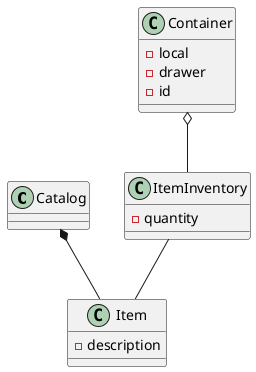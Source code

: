 @startuml classes
class Catalog
class Item {
  -description
}
class Container {
  -local
  -drawer
  -id
}
class ItemInventory {
  -quantity
}
Catalog *-- Item
Container o-- ItemInventory
ItemInventory -- Item
@enduml

